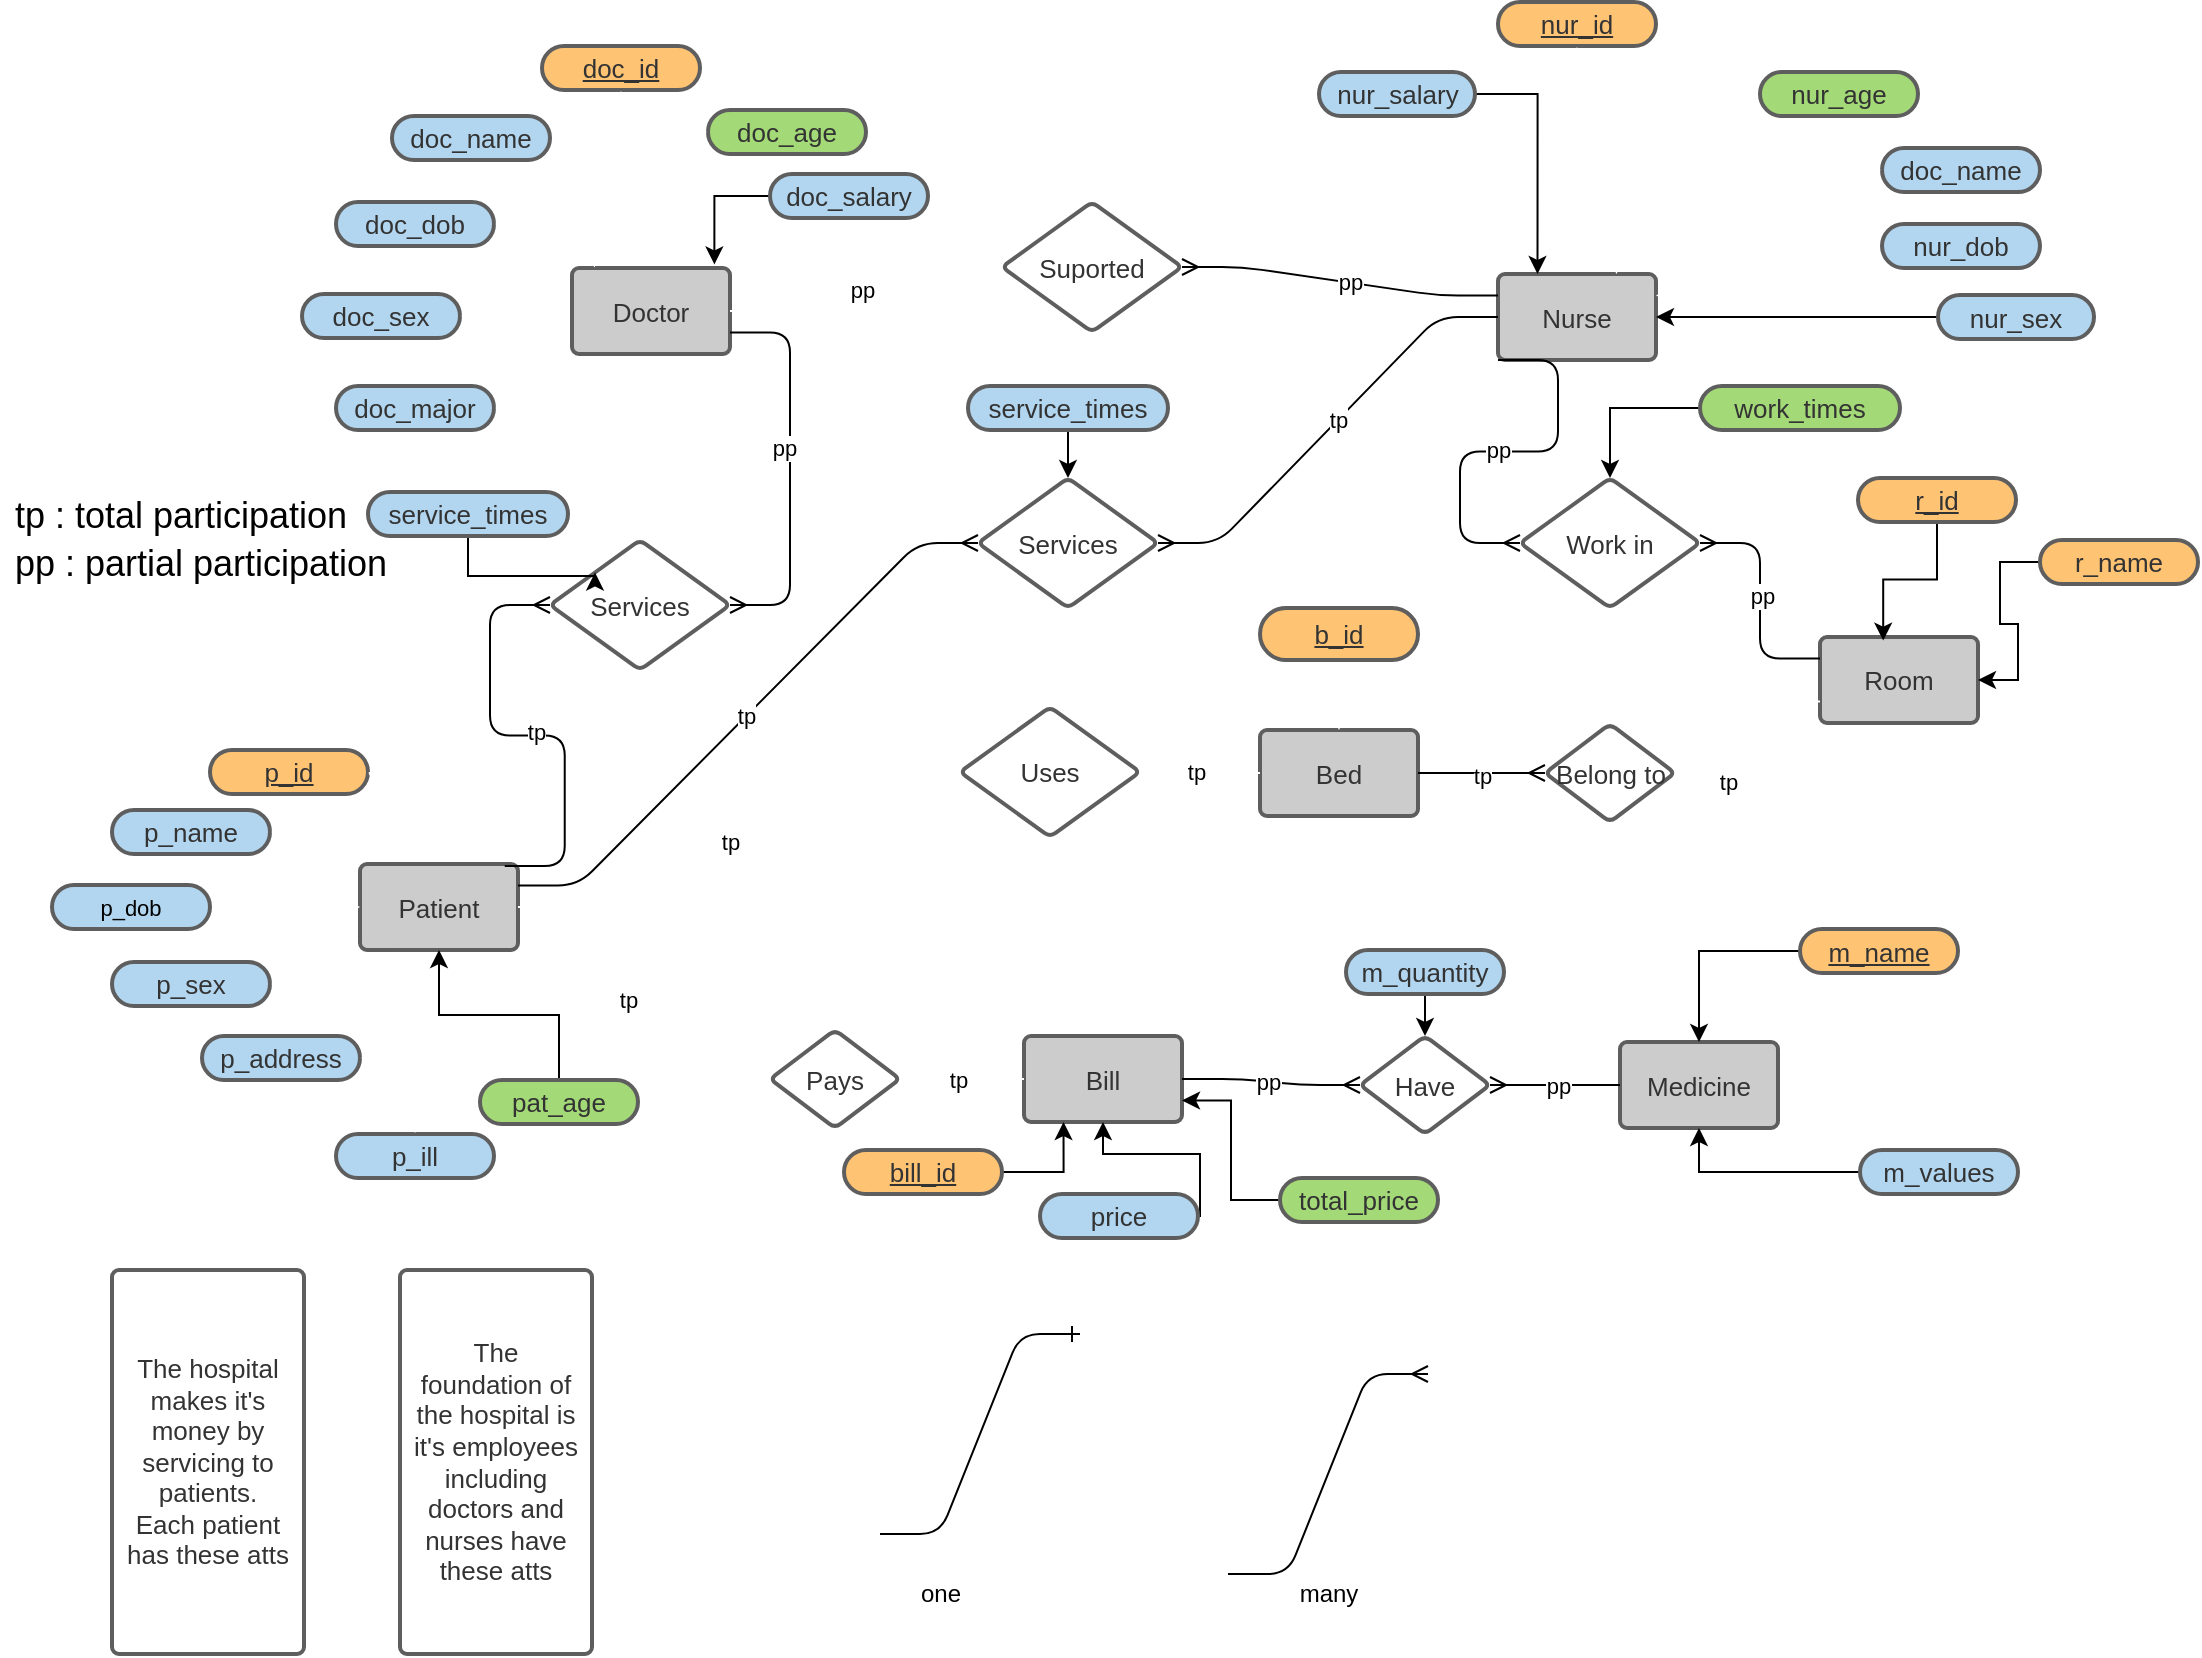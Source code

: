 <mxfile>
    <diagram id="J-_m5Dz8kAoytyPUdoGa" name="Page-1">
        <mxGraphModel dx="1230" dy="614" grid="1" gridSize="10" guides="1" tooltips="1" connect="1" arrows="1" fold="1" page="1" pageScale="1" pageWidth="850" pageHeight="1100" math="0" shadow="0">
            <root>
                <mxCell id="0"/>
                <mxCell id="1" parent="0"/>
                <UserObject label="The hospital makes it's money by servicing to patients. Each patient has these atts" lucidchartObjectId="cF-EM.KjoYx8" id="2">
                    <mxCell style="html=1;overflow=block;blockSpacing=1;whiteSpace=wrap;;whiteSpace=wrap;fontSize=13;fontColor=#333333;spacing=7;strokeColor=#5e5e5e;strokeOpacity=100;rounded=1;absoluteArcSize=1;arcSize=7;strokeWidth=2;fillColor=#FFFFFF;" parent="1" vertex="1">
                        <mxGeometry x="96" y="708" width="96" height="192" as="geometry"/>
                    </mxCell>
                </UserObject>
                <UserObject label="Patient" lucidchartObjectId="9G-EVLmSbwV7" id="3">
                    <mxCell style="html=1;overflow=block;blockSpacing=1;whiteSpace=wrap;;whiteSpace=wrap;fontSize=13;fontColor=#333333;spacing=7;strokeColor=#5e5e5e;strokeOpacity=100;fillOpacity=100;rounded=1;absoluteArcSize=1;arcSize=7;fillColor=#cccccc;strokeWidth=2;" parent="1" vertex="1">
                        <mxGeometry x="220" y="505" width="79" height="43" as="geometry"/>
                    </mxCell>
                </UserObject>
                <UserObject label="Nurse" lucidchartObjectId="mH-Euvo3D96O" id="4">
                    <mxCell style="html=1;overflow=block;blockSpacing=1;whiteSpace=wrap;;whiteSpace=wrap;fontSize=13;fontColor=#333333;spacing=7;strokeColor=#5e5e5e;strokeOpacity=100;fillOpacity=100;rounded=1;absoluteArcSize=1;arcSize=7;fillColor=#cccccc;strokeWidth=2;" parent="1" vertex="1">
                        <mxGeometry x="789" y="210" width="79" height="43" as="geometry"/>
                    </mxCell>
                </UserObject>
                <UserObject label="Doctor" lucidchartObjectId="nH-ERL_46Sf9" id="5">
                    <mxCell style="html=1;overflow=block;blockSpacing=1;whiteSpace=wrap;;whiteSpace=wrap;fontSize=13;fontColor=#333333;spacing=7;strokeColor=#5e5e5e;strokeOpacity=100;fillOpacity=100;rounded=1;absoluteArcSize=1;arcSize=7;fillColor=#cccccc;strokeWidth=2;" parent="1" vertex="1">
                        <mxGeometry x="326" y="207" width="79" height="43" as="geometry"/>
                    </mxCell>
                </UserObject>
                <UserObject label="p_name" lucidchartObjectId="AH-Ew~Vkp.jI" id="6">
                    <mxCell style="html=1;overflow=block;blockSpacing=1;whiteSpace=wrap;rounded=1;arcSize=50;whiteSpace=wrap;fontSize=13;fontColor=#333333;spacing=3;strokeColor=#5e5e5e;strokeOpacity=100;fillOpacity=100;fillColor=#b2d6ef;strokeWidth=2;" parent="1" vertex="1">
                        <mxGeometry x="96" y="478" width="79" height="22" as="geometry"/>
                    </mxCell>
                </UserObject>
                <UserObject label="p_id" lucidchartObjectId="XH-EF.4G-NDv" id="7">
                    <mxCell style="html=1;overflow=block;blockSpacing=1;whiteSpace=wrap;rounded=1;arcSize=50;whiteSpace=wrap;fontSize=13;fontColor=#333333;fontStyle=4;spacing=3;strokeColor=#5e5e5e;strokeOpacity=100;fillOpacity=100;fillColor=#ffc374;strokeWidth=2;" parent="1" vertex="1">
                        <mxGeometry x="145" y="448" width="79" height="22" as="geometry"/>
                    </mxCell>
                </UserObject>
                <mxCell id="74" style="edgeStyle=orthogonalEdgeStyle;rounded=0;orthogonalLoop=1;jettySize=auto;html=1;entryX=0;entryY=0.5;entryDx=0;entryDy=0;strokeColor=#FFFFFF;fillColor=#FFFFFF;" parent="1" source="8" target="3" edge="1">
                    <mxGeometry relative="1" as="geometry"/>
                </mxCell>
                <UserObject label="&lt;font color=&quot;#000000&quot;&gt;p_dob&lt;/font&gt;" lucidchartObjectId="YH-E5QpCx4~W" id="8">
                    <mxCell style="html=1;overflow=block;blockSpacing=1;whiteSpace=wrap;rounded=1;arcSize=50;whiteSpace=wrap;fontSize=11;spacing=3;strokeColor=#5e5e5e;strokeOpacity=100;fillOpacity=100;fillColor=#b2d6ef;strokeWidth=2;" parent="1" vertex="1">
                        <mxGeometry x="66" y="515.5" width="79" height="22" as="geometry"/>
                    </mxCell>
                </UserObject>
                <UserObject label="p_sex" lucidchartObjectId="YH-EcvkvTAb-" id="9">
                    <mxCell style="html=1;overflow=block;blockSpacing=1;whiteSpace=wrap;rounded=1;arcSize=50;whiteSpace=wrap;fontSize=13;fontColor=#333333;spacing=3;strokeColor=#5e5e5e;strokeOpacity=100;fillOpacity=100;fillColor=#b2d6ef;strokeWidth=2;" parent="1" vertex="1">
                        <mxGeometry x="96" y="554" width="79" height="22" as="geometry"/>
                    </mxCell>
                </UserObject>
                <UserObject label="p_ill" lucidchartObjectId="YH-E.tEkGaVD" id="10">
                    <mxCell style="html=1;overflow=block;blockSpacing=1;whiteSpace=wrap;rounded=1;arcSize=50;whiteSpace=wrap;fontSize=13;fontColor=#333333;spacing=3;strokeColor=#5e5e5e;strokeOpacity=100;fillOpacity=100;fillColor=#b2d6ef;strokeWidth=2;" parent="1" vertex="1">
                        <mxGeometry x="208" y="640" width="79" height="22" as="geometry"/>
                    </mxCell>
                </UserObject>
                <UserObject label="p_address" lucidchartObjectId="YH-Ec_2495Ja" id="11">
                    <mxCell style="html=1;overflow=block;blockSpacing=1;whiteSpace=wrap;rounded=1;arcSize=50;whiteSpace=wrap;fontSize=13;fontColor=#333333;spacing=3;strokeColor=#5e5e5e;strokeOpacity=100;fillOpacity=100;fillColor=#b2d6ef;strokeWidth=2;" parent="1" vertex="1">
                        <mxGeometry x="141" y="591" width="79" height="22" as="geometry"/>
                    </mxCell>
                </UserObject>
                <UserObject label="The foundation of the hospital is it's employees including doctors and nurses have these atts" lucidchartObjectId="xL-EhIH0hhWG" id="12">
                    <mxCell style="html=1;overflow=block;blockSpacing=1;whiteSpace=wrap;;whiteSpace=wrap;fontSize=13;fontColor=#333333;spacing=7;strokeColor=#5e5e5e;strokeOpacity=100;rounded=1;absoluteArcSize=1;arcSize=7;strokeWidth=2;fillColor=#FFFFFF;" parent="1" vertex="1">
                        <mxGeometry x="240" y="708" width="96" height="192" as="geometry"/>
                    </mxCell>
                </UserObject>
                <mxCell id="75" style="edgeStyle=orthogonalEdgeStyle;rounded=0;orthogonalLoop=1;jettySize=auto;html=1;exitX=1;exitY=0.5;exitDx=0;exitDy=0;entryX=0.142;entryY=-0.005;entryDx=0;entryDy=0;entryPerimeter=0;strokeColor=#FFFFFF;fillColor=#FFFFFF;" parent="1" source="13" target="5" edge="1">
                    <mxGeometry relative="1" as="geometry"/>
                </mxCell>
                <UserObject label="doc_name" lucidchartObjectId="eN-EjGiqYkRQ" id="13">
                    <mxCell style="html=1;overflow=block;blockSpacing=1;whiteSpace=wrap;rounded=1;arcSize=50;whiteSpace=wrap;fontSize=13;fontColor=#333333;spacing=3;strokeColor=#5e5e5e;strokeOpacity=100;fillOpacity=100;fillColor=#b2d6ef;strokeWidth=2;" parent="1" vertex="1">
                        <mxGeometry x="236" y="131" width="79" height="22" as="geometry"/>
                    </mxCell>
                </UserObject>
                <UserObject label="doc_age" lucidchartObjectId="hN-E4G3-MLpm" id="14">
                    <mxCell style="html=1;overflow=block;blockSpacing=1;whiteSpace=wrap;rounded=1;arcSize=50;whiteSpace=wrap;fontSize=13;fontColor=#333333;spacing=3;strokeColor=#5e5e5e;strokeOpacity=100;fillOpacity=100;fillColor=#a3d977;strokeWidth=2;" parent="1" vertex="1">
                        <mxGeometry x="394" y="128" width="79" height="22" as="geometry"/>
                    </mxCell>
                </UserObject>
                <UserObject label="doc_sex" lucidchartObjectId="jN-EXN_1yEE1" id="15">
                    <mxCell style="html=1;overflow=block;blockSpacing=1;whiteSpace=wrap;rounded=1;arcSize=50;whiteSpace=wrap;fontSize=13;fontColor=#333333;spacing=3;strokeColor=#5e5e5e;strokeOpacity=100;fillOpacity=100;fillColor=#b2d6ef;strokeWidth=2;" parent="1" vertex="1">
                        <mxGeometry x="191" y="220" width="79" height="22" as="geometry"/>
                    </mxCell>
                </UserObject>
                <UserObject label="doc_id" lucidchartObjectId="pN-EyqVWM8pQ" id="16">
                    <mxCell style="html=1;overflow=block;blockSpacing=1;whiteSpace=wrap;rounded=1;arcSize=50;whiteSpace=wrap;fontSize=13;fontColor=#333333;fontStyle=4;spacing=3;strokeColor=#5e5e5e;strokeOpacity=100;fillOpacity=100;fillColor=#ffc374;strokeWidth=2;" parent="1" vertex="1">
                        <mxGeometry x="311" y="96" width="79" height="22" as="geometry"/>
                    </mxCell>
                </UserObject>
                <UserObject label="doc_major" lucidchartObjectId="UN-EWSv6AT1v" id="17">
                    <mxCell style="html=1;overflow=block;blockSpacing=1;whiteSpace=wrap;rounded=1;arcSize=50;whiteSpace=wrap;fontSize=13;fontColor=#333333;spacing=3;strokeColor=#5e5e5e;strokeOpacity=100;fillOpacity=100;fillColor=#b2d6ef;strokeWidth=2;" parent="1" vertex="1">
                        <mxGeometry x="208" y="266" width="79" height="22" as="geometry"/>
                    </mxCell>
                </UserObject>
                <UserObject label="doc_dob" lucidchartObjectId="FO-EUZdBC24~" id="18">
                    <mxCell style="html=1;overflow=block;blockSpacing=1;whiteSpace=wrap;rounded=1;arcSize=50;whiteSpace=wrap;fontSize=13;fontColor=#333333;spacing=3;strokeColor=#5e5e5e;strokeOpacity=100;fillOpacity=100;fillColor=#b2d6ef;strokeWidth=2;" parent="1" vertex="1">
                        <mxGeometry x="208" y="174" width="79" height="22" as="geometry"/>
                    </mxCell>
                </UserObject>
                <UserObject label="nur_id" lucidchartObjectId="hm_EOuwM3QHX" id="19">
                    <mxCell style="html=1;overflow=block;blockSpacing=1;whiteSpace=wrap;rounded=1;arcSize=50;whiteSpace=wrap;fontSize=13;fontColor=#333333;fontStyle=4;spacing=3;strokeColor=#5e5e5e;strokeOpacity=100;fillOpacity=100;fillColor=#ffc374;strokeWidth=2;" parent="1" vertex="1">
                        <mxGeometry x="789" y="74" width="79" height="22" as="geometry"/>
                    </mxCell>
                </UserObject>
                <UserObject label="doc_name" lucidchartObjectId="qm_EHY~PuI0E" id="20">
                    <mxCell style="html=1;overflow=block;blockSpacing=1;whiteSpace=wrap;rounded=1;arcSize=50;whiteSpace=wrap;fontSize=13;fontColor=#333333;spacing=3;strokeColor=#5e5e5e;strokeOpacity=100;fillOpacity=100;fillColor=#b2d6ef;strokeWidth=2;" parent="1" vertex="1">
                        <mxGeometry x="981" y="147" width="79" height="22" as="geometry"/>
                    </mxCell>
                </UserObject>
                <mxCell id="102" style="edgeStyle=orthogonalEdgeStyle;rounded=0;orthogonalLoop=1;jettySize=auto;html=1;" parent="1" source="21" target="3" edge="1">
                    <mxGeometry relative="1" as="geometry">
                        <mxPoint x="260" y="550" as="targetPoint"/>
                    </mxGeometry>
                </mxCell>
                <UserObject label="pat_age" lucidchartObjectId="Jm_Emg_fmuuJ" id="21">
                    <mxCell style="html=1;overflow=block;blockSpacing=1;whiteSpace=wrap;rounded=1;arcSize=50;whiteSpace=wrap;fontSize=13;fontColor=#333333;spacing=3;strokeColor=#5e5e5e;strokeOpacity=100;fillOpacity=100;fillColor=#a3d977;strokeWidth=2;" parent="1" vertex="1">
                        <mxGeometry x="280" y="613" width="79" height="22" as="geometry"/>
                    </mxCell>
                </UserObject>
                <mxCell id="86" style="edgeStyle=orthogonalEdgeStyle;rounded=0;orthogonalLoop=1;jettySize=auto;html=1;entryX=1;entryY=0.25;entryDx=0;entryDy=0;strokeColor=#FFFFFF;fillColor=#FFFFFF;" parent="1" source="22" target="4" edge="1">
                    <mxGeometry relative="1" as="geometry">
                        <Array as="points">
                            <mxPoint x="900" y="196"/>
                            <mxPoint x="900" y="221"/>
                        </Array>
                    </mxGeometry>
                </mxCell>
                <UserObject label="nur_dob" lucidchartObjectId="rn_EwQ2x1xgz" id="22">
                    <mxCell style="html=1;overflow=block;blockSpacing=1;whiteSpace=wrap;rounded=1;arcSize=50;whiteSpace=wrap;fontSize=13;fontColor=#333333;spacing=3;strokeColor=#5e5e5e;strokeOpacity=100;fillOpacity=100;fillColor=#b2d6ef;strokeWidth=2;" parent="1" vertex="1">
                        <mxGeometry x="981" y="185" width="79" height="22" as="geometry"/>
                    </mxCell>
                </UserObject>
                <mxCell id="137" style="edgeStyle=orthogonalEdgeStyle;rounded=0;orthogonalLoop=1;jettySize=auto;html=1;entryX=1;entryY=0.5;entryDx=0;entryDy=0;" parent="1" source="23" target="4" edge="1">
                    <mxGeometry relative="1" as="geometry"/>
                </mxCell>
                <UserObject label="nur_sex" lucidchartObjectId="Gn_EeRe1m0DJ" id="23">
                    <mxCell style="html=1;overflow=block;blockSpacing=1;whiteSpace=wrap;rounded=1;arcSize=50;whiteSpace=wrap;fontSize=13;fontColor=#333333;spacing=3;strokeColor=#5e5e5e;strokeOpacity=100;fillOpacity=100;fillColor=#b2d6ef;strokeWidth=2;" parent="1" vertex="1">
                        <mxGeometry x="1009" y="220.5" width="78" height="22" as="geometry"/>
                    </mxCell>
                </UserObject>
                <UserObject label="" lucidchartObjectId="Yn_ElNHWjXYY" id="24">
                    <mxCell style="html=1;jettySize=18;whiteSpace=wrap;fontSize=11;strokeColor=#FFFFFF;rounded=1;arcSize=12;edgeStyle=orthogonalEdgeStyle;startArrow=none;;endArrow=block;endFill=1;;exitX=0.5;exitY=1.042;exitPerimeter=0;entryX=0.312;entryY=-0.021;entryPerimeter=0;" parent="1" source="16" target="5" edge="1">
                        <mxGeometry width="100" height="100" relative="1" as="geometry">
                            <Array as="points"/>
                        </mxGeometry>
                    </mxCell>
                </UserObject>
                <UserObject label="" lucidchartObjectId="8n_E6q6M8WWj" id="26">
                    <mxCell style="html=1;jettySize=18;whiteSpace=wrap;fontSize=11;strokeColor=#FFFFFF;rounded=1;arcSize=12;edgeStyle=orthogonalEdgeStyle;startArrow=none;;endArrow=block;endFill=1;;exitX=1.011;exitY=0.5;exitPerimeter=0;entryX=-0.011;entryY=0.5;entryPerimeter=0;" parent="1" source="18" target="5" edge="1">
                        <mxGeometry width="100" height="100" relative="1" as="geometry">
                            <Array as="points"/>
                        </mxGeometry>
                    </mxCell>
                </UserObject>
                <UserObject label="" lucidchartObjectId=".n_E3..jnu0-" id="27">
                    <mxCell style="html=1;jettySize=18;whiteSpace=wrap;fontSize=11;strokeColor=#FFFFFF;rounded=1;arcSize=12;edgeStyle=orthogonalEdgeStyle;startArrow=none;;endArrow=block;endFill=1;;exitX=1.011;exitY=0.5;exitPerimeter=0;entryX=0.078;entryY=1.021;entryPerimeter=0;fillColor=#FFFFFF;" parent="1" source="17" target="5" edge="1">
                        <mxGeometry width="100" height="100" relative="1" as="geometry">
                            <Array as="points">
                                <mxPoint x="332" y="277"/>
                            </Array>
                        </mxGeometry>
                    </mxCell>
                </UserObject>
                <UserObject label="" lucidchartObjectId="eo_EkfTMMWcJ" id="28">
                    <mxCell style="html=1;jettySize=18;whiteSpace=wrap;fontSize=11;strokeColor=#FFFFFF;rounded=1;arcSize=12;edgeStyle=orthogonalEdgeStyle;startArrow=none;;endArrow=block;endFill=1;;exitX=0.5;exitY=1.042;exitPerimeter=0;" parent="1" source="19" edge="1">
                        <mxGeometry width="100" height="100" relative="1" as="geometry">
                            <Array as="points"/>
                            <mxPoint x="829" y="209" as="targetPoint"/>
                        </mxGeometry>
                    </mxCell>
                </UserObject>
                <UserObject label="" lucidchartObjectId="go_ErhfskepN" id="29">
                    <mxCell style="html=1;jettySize=18;whiteSpace=wrap;fontSize=11;strokeColor=#FFFFFF;rounded=1;arcSize=12;edgeStyle=orthogonalEdgeStyle;startArrow=none;;endArrow=block;endFill=1;;exitX=-0.011;exitY=0.5;exitPerimeter=0;entryX=0.995;entryY=0.015;entryPerimeter=0;" parent="1" source="20" target="4" edge="1">
                        <mxGeometry width="100" height="100" relative="1" as="geometry">
                            <Array as="points"/>
                        </mxGeometry>
                    </mxCell>
                </UserObject>
                <UserObject label="Bed" lucidchartObjectId="oo_Eic0omiU4" id="32">
                    <mxCell style="html=1;overflow=block;blockSpacing=1;whiteSpace=wrap;;whiteSpace=wrap;fontSize=13;fontColor=#333333;spacing=7;strokeColor=#5e5e5e;strokeOpacity=100;fillOpacity=100;rounded=1;absoluteArcSize=1;arcSize=7;fillColor=#cccccc;strokeWidth=2;" parent="1" vertex="1">
                        <mxGeometry x="670" y="438" width="79" height="43" as="geometry"/>
                    </mxCell>
                </UserObject>
                <UserObject label="Room" lucidchartObjectId="po_EuN1aKs1K" id="33">
                    <mxCell style="html=1;overflow=block;blockSpacing=1;whiteSpace=wrap;;whiteSpace=wrap;fontSize=13;fontColor=#333333;spacing=7;strokeColor=#5e5e5e;strokeOpacity=100;fillOpacity=100;rounded=1;absoluteArcSize=1;arcSize=7;fillColor=#cccccc;strokeWidth=2;" parent="1" vertex="1">
                        <mxGeometry x="950" y="391.5" width="79" height="43" as="geometry"/>
                    </mxCell>
                </UserObject>
                <UserObject label="" lucidchartObjectId="Sq_E_RvQFYMp" id="34">
                    <mxCell style="html=1;jettySize=18;whiteSpace=wrap;fontSize=11;strokeColor=#FFFFFF;rounded=1;arcSize=12;edgeStyle=orthogonalEdgeStyle;startArrow=none;;endArrow=block;endFill=1;;exitX=1.011;exitY=0.5;exitPerimeter=0;entryX=0.241;entryY=-0.021;entryPerimeter=0;fillColor=#FFFFFF;" parent="1" source="7" target="3" edge="1">
                        <mxGeometry width="100" height="100" relative="1" as="geometry">
                            <Array as="points">
                                <mxPoint x="239" y="461"/>
                            </Array>
                        </mxGeometry>
                    </mxCell>
                </UserObject>
                <UserObject label="" lucidchartObjectId="Vq_EptQBkHMO" id="35">
                    <mxCell style="html=1;jettySize=18;whiteSpace=wrap;fontSize=11;strokeColor=#FFFFFF;rounded=1;arcSize=12;edgeStyle=orthogonalEdgeStyle;startArrow=none;;endArrow=block;endFill=1;;exitX=1.011;exitY=0.5;exitPerimeter=0;entryX=-0.011;entryY=0.114;entryPerimeter=0;fillColor=#FFFFFF;" parent="1" source="6" target="3" edge="1">
                        <mxGeometry width="100" height="100" relative="1" as="geometry">
                            <Array as="points"/>
                        </mxGeometry>
                    </mxCell>
                </UserObject>
                <UserObject label="" lucidchartObjectId="Xq_EKUTK~KGQ" id="37">
                    <mxCell style="html=1;jettySize=18;whiteSpace=wrap;fontSize=11;strokeColor=#FFFFFF;rounded=1;arcSize=12;edgeStyle=orthogonalEdgeStyle;startArrow=none;;endArrow=block;endFill=1;;exitX=1.011;exitY=0.5;exitPerimeter=0;entryX=-0.011;entryY=0.882;entryPerimeter=0;" parent="1" source="9" target="3" edge="1">
                        <mxGeometry width="100" height="100" relative="1" as="geometry">
                            <Array as="points"/>
                        </mxGeometry>
                    </mxCell>
                </UserObject>
                <UserObject label="" lucidchartObjectId="Yq_E1ME2jWta" id="38">
                    <mxCell style="html=1;jettySize=18;whiteSpace=wrap;fontSize=11;strokeColor=#FFFFFF;rounded=1;arcSize=12;edgeStyle=orthogonalEdgeStyle;startArrow=none;;endArrow=block;endFill=1;;exitX=1.011;exitY=0.5;exitPerimeter=0;entryX=0.203;entryY=1.021;entryPerimeter=0;" parent="1" source="11" target="3" edge="1">
                        <mxGeometry width="100" height="100" relative="1" as="geometry">
                            <Array as="points">
                                <mxPoint x="236" y="602"/>
                            </Array>
                        </mxGeometry>
                    </mxCell>
                </UserObject>
                <UserObject label="" lucidchartObjectId="1q_ETUQSSDKe" id="39">
                    <mxCell style="html=1;jettySize=18;whiteSpace=wrap;fontSize=11;strokeColor=#FFFFFF;rounded=1;arcSize=12;edgeStyle=orthogonalEdgeStyle;startArrow=none;;endArrow=block;endFill=1;;exitX=0.5;exitY=-0.042;exitPerimeter=0;" parent="1" source="10" edge="1">
                        <mxGeometry width="100" height="100" relative="1" as="geometry">
                            <Array as="points">
                                <mxPoint x="248" y="549"/>
                            </Array>
                            <mxPoint x="248" y="549" as="targetPoint"/>
                        </mxGeometry>
                    </mxCell>
                </UserObject>
                <UserObject label="" lucidchartObjectId="kr_ElnlELBot" id="41">
                    <mxCell style="html=1;jettySize=18;whiteSpace=wrap;fontSize=11;strokeColor=#FFFFFF;rounded=1;arcSize=12;edgeStyle=orthogonalEdgeStyle;startArrow=none;;endArrow=block;endFill=1;;exitX=1.011;exitY=0.5;exitPerimeter=0;entryX=-0.011;entryY=0.837;entryPerimeter=0;" parent="1" source="15" target="5" edge="1">
                        <mxGeometry width="100" height="100" relative="1" as="geometry">
                            <Array as="points"/>
                        </mxGeometry>
                    </mxCell>
                </UserObject>
                <UserObject label="Services" lucidchartObjectId="Fr_EEblqOVs3" id="43">
                    <mxCell style="html=1;overflow=block;blockSpacing=1;whiteSpace=wrap;rhombus;whiteSpace=wrap;fontSize=13;fontColor=#333333;spacing=3;strokeColor=#5e5e5e;strokeOpacity=100;rounded=1;absoluteArcSize=1;arcSize=7;strokeWidth=2;fillColor=#FFFFFF;" parent="1" vertex="1">
                        <mxGeometry x="315" y="343" width="90" height="65" as="geometry"/>
                    </mxCell>
                </UserObject>
                <UserObject label="Uses" lucidchartObjectId="zs_EMsfJdpE6" id="45">
                    <mxCell style="html=1;overflow=block;blockSpacing=1;whiteSpace=wrap;rhombus;whiteSpace=wrap;fontSize=13;fontColor=#333333;spacing=3;strokeColor=#5e5e5e;strokeOpacity=100;rounded=1;absoluteArcSize=1;arcSize=7;strokeWidth=2;fillColor=#FFFFFF;" parent="1" vertex="1">
                        <mxGeometry x="520" y="426.5" width="90" height="65" as="geometry"/>
                    </mxCell>
                </UserObject>
                <UserObject label="" lucidchartObjectId="rt_EFf.KEjvL" id="47">
                    <mxCell style="html=1;jettySize=18;whiteSpace=wrap;fontSize=11;strokeColor=#FFFFFF;rounded=1;arcSize=12;edgeStyle=orthogonalEdgeStyle;startArrow=none;;endArrow=block;endFill=1;;exitX=-0.011;exitY=0.5;exitPerimeter=0;entryX=0.662;entryY=-0.021;entryPerimeter=0;" parent="1" source="14" target="5" edge="1">
                        <mxGeometry width="100" height="100" relative="1" as="geometry">
                            <Array as="points">
                                <mxPoint x="378" y="139"/>
                            </Array>
                        </mxGeometry>
                    </mxCell>
                </UserObject>
                <UserObject label="Suported" lucidchartObjectId="6u_ERfxNe~Ca" id="48">
                    <mxCell style="html=1;overflow=block;blockSpacing=1;whiteSpace=wrap;rhombus;whiteSpace=wrap;fontSize=13;fontColor=#333333;spacing=3;strokeColor=#5e5e5e;strokeOpacity=100;rounded=1;absoluteArcSize=1;arcSize=7;strokeWidth=2;fillColor=#FFFFFF;" parent="1" vertex="1">
                        <mxGeometry x="541" y="174" width="90" height="65" as="geometry"/>
                    </mxCell>
                </UserObject>
                <UserObject label="Services" lucidchartObjectId="xv_Et67sgabx" id="51">
                    <mxCell style="html=1;overflow=block;blockSpacing=1;whiteSpace=wrap;rhombus;whiteSpace=wrap;fontSize=13;fontColor=#333333;spacing=3;strokeColor=#5e5e5e;strokeOpacity=100;rounded=1;absoluteArcSize=1;arcSize=7;strokeWidth=2;fillColor=#FFFFFF;" parent="1" vertex="1">
                        <mxGeometry x="529" y="312" width="90" height="65" as="geometry"/>
                    </mxCell>
                </UserObject>
                <UserObject label="Belong to" lucidchartObjectId="nx_E4IZDeeCt" id="55">
                    <mxCell style="html=1;overflow=block;blockSpacing=1;whiteSpace=wrap;rhombus;whiteSpace=wrap;fontSize=13;fontColor=#333333;spacing=3;strokeColor=#5e5e5e;strokeOpacity=100;rounded=1;absoluteArcSize=1;arcSize=7;strokeWidth=2;fillColor=#FFFFFF;" parent="1" vertex="1">
                        <mxGeometry x="812.5" y="435" width="65" height="49" as="geometry"/>
                    </mxCell>
                </UserObject>
                <UserObject label="Work in" lucidchartObjectId="iy_E0iWSPG02" id="59">
                    <mxCell style="html=1;overflow=block;blockSpacing=1;whiteSpace=wrap;rhombus;whiteSpace=wrap;fontSize=13;fontColor=#333333;spacing=3;strokeColor=#5E5E5E;rounded=1;absoluteArcSize=1;arcSize=7;strokeWidth=2;fillColor=#FFFFFF;" parent="1" vertex="1">
                        <mxGeometry x="800" y="312" width="90" height="65" as="geometry"/>
                    </mxCell>
                </UserObject>
                <mxCell id="67" style="edgeStyle=orthogonalEdgeStyle;rounded=0;orthogonalLoop=1;jettySize=auto;html=1;strokeColor=#FFFFFF;fillColor=#FFFFFF;" parent="1" source="61" target="32" edge="1">
                    <mxGeometry relative="1" as="geometry"/>
                </mxCell>
                <UserObject label="b_id" lucidchartObjectId="Qz_EE7G.KiWP" id="61">
                    <mxCell style="html=1;overflow=block;blockSpacing=1;whiteSpace=wrap;rounded=1;arcSize=50;whiteSpace=wrap;fontSize=13;fontColor=#333333;fontStyle=4;spacing=3;strokeColor=#5e5e5e;strokeOpacity=100;fillOpacity=100;fillColor=#ffc374;strokeWidth=2;" parent="1" vertex="1">
                        <mxGeometry x="670" y="377" width="79" height="26" as="geometry"/>
                    </mxCell>
                </UserObject>
                <mxCell id="121" style="edgeStyle=orthogonalEdgeStyle;rounded=0;orthogonalLoop=1;jettySize=auto;html=1;entryX=0.4;entryY=0.042;entryDx=0;entryDy=0;entryPerimeter=0;" parent="1" source="63" target="33" edge="1">
                    <mxGeometry relative="1" as="geometry"/>
                </mxCell>
                <UserObject label="r_id" lucidchartObjectId="Qz_EE7G.KiWP" id="63">
                    <mxCell style="html=1;overflow=block;blockSpacing=1;whiteSpace=wrap;rounded=1;arcSize=50;whiteSpace=wrap;fontSize=13;fontColor=#333333;fontStyle=4;spacing=3;strokeColor=#5e5e5e;strokeOpacity=100;fillOpacity=100;fillColor=#ffc374;strokeWidth=2;" parent="1" vertex="1">
                        <mxGeometry x="969" y="312" width="79" height="22" as="geometry"/>
                    </mxCell>
                </UserObject>
                <mxCell id="122" style="edgeStyle=orthogonalEdgeStyle;rounded=0;orthogonalLoop=1;jettySize=auto;html=1;entryX=1;entryY=0.5;entryDx=0;entryDy=0;" parent="1" source="65" target="33" edge="1">
                    <mxGeometry relative="1" as="geometry"/>
                </mxCell>
                <UserObject label="r_name" lucidchartObjectId="Gn_EeRe1m0DJ" id="65">
                    <mxCell style="html=1;overflow=block;blockSpacing=1;whiteSpace=wrap;rounded=1;arcSize=50;whiteSpace=wrap;fontSize=13;fontColor=#333333;spacing=3;strokeColor=#5e5e5e;strokeOpacity=100;fillOpacity=100;fillColor=#FFC374;strokeWidth=2;" parent="1" vertex="1">
                        <mxGeometry x="1060" y="343" width="79" height="22" as="geometry"/>
                    </mxCell>
                </UserObject>
                <mxCell id="76" value="" style="edgeStyle=entityRelationEdgeStyle;fontSize=12;html=1;endArrow=ERone;endFill=1;strokeColor=#FFFFFF;fillColor=#FFFFFF;exitX=1;exitY=0.5;exitDx=0;exitDy=0;entryX=0;entryY=0.5;entryDx=0;entryDy=0;" parent="1" source="3" target="45" edge="1">
                    <mxGeometry width="100" height="100" relative="1" as="geometry">
                        <mxPoint x="336" y="554" as="sourcePoint"/>
                        <mxPoint x="436" y="454" as="targetPoint"/>
                    </mxGeometry>
                </mxCell>
                <mxCell id="152" value="tp" style="edgeLabel;html=1;align=center;verticalAlign=middle;resizable=0;points=[];" parent="76" vertex="1" connectable="0">
                    <mxGeometry x="-0.039" y="1" relative="1" as="geometry">
                        <mxPoint as="offset"/>
                    </mxGeometry>
                </mxCell>
                <mxCell id="77" value="" style="edgeStyle=entityRelationEdgeStyle;fontSize=12;html=1;endArrow=ERone;endFill=1;strokeColor=#FFFFFF;fillColor=#FFFFFF;exitX=0;exitY=0.5;exitDx=0;exitDy=0;entryX=1;entryY=0.5;entryDx=0;entryDy=0;" parent="1" source="32" target="45" edge="1">
                    <mxGeometry width="100" height="100" relative="1" as="geometry">
                        <mxPoint x="450" y="591" as="sourcePoint"/>
                        <mxPoint x="680" y="591" as="targetPoint"/>
                    </mxGeometry>
                </mxCell>
                <mxCell id="153" value="tp" style="edgeLabel;html=1;align=center;verticalAlign=middle;resizable=0;points=[];" parent="77" vertex="1" connectable="0">
                    <mxGeometry x="0.081" relative="1" as="geometry">
                        <mxPoint as="offset"/>
                    </mxGeometry>
                </mxCell>
                <mxCell id="82" style="edgeStyle=orthogonalEdgeStyle;rounded=0;orthogonalLoop=1;jettySize=auto;html=1;entryX=0.75;entryY=0;entryDx=0;entryDy=0;strokeColor=#FFFFFF;fillColor=#FFFFFF;" parent="1" source="81" target="4" edge="1">
                    <mxGeometry relative="1" as="geometry"/>
                </mxCell>
                <UserObject label="nur_age" lucidchartObjectId="hN-E4G3-MLpm" id="81">
                    <mxCell style="html=1;overflow=block;blockSpacing=1;whiteSpace=wrap;rounded=1;arcSize=50;whiteSpace=wrap;fontSize=13;fontColor=#333333;spacing=3;strokeColor=#5e5e5e;strokeOpacity=100;fillOpacity=100;fillColor=#a3d977;strokeWidth=2;" parent="1" vertex="1">
                        <mxGeometry x="920" y="109" width="79" height="22" as="geometry"/>
                    </mxCell>
                </UserObject>
                <mxCell id="99" style="edgeStyle=orthogonalEdgeStyle;rounded=0;orthogonalLoop=1;jettySize=auto;html=1;entryX=0.25;entryY=0;entryDx=0;entryDy=0;" parent="1" source="98" target="4" edge="1">
                    <mxGeometry relative="1" as="geometry"/>
                </mxCell>
                <UserObject label="nur_salary" lucidchartObjectId="Gn_EeRe1m0DJ" id="98">
                    <mxCell style="html=1;overflow=block;blockSpacing=1;whiteSpace=wrap;rounded=1;arcSize=50;whiteSpace=wrap;fontSize=13;fontColor=#333333;spacing=3;strokeColor=#5e5e5e;strokeOpacity=100;fillOpacity=100;fillColor=#b2d6ef;strokeWidth=2;" parent="1" vertex="1">
                        <mxGeometry x="699.5" y="109" width="78" height="22" as="geometry"/>
                    </mxCell>
                </UserObject>
                <mxCell id="101" style="edgeStyle=orthogonalEdgeStyle;rounded=0;orthogonalLoop=1;jettySize=auto;html=1;entryX=0.901;entryY=-0.042;entryDx=0;entryDy=0;entryPerimeter=0;" parent="1" source="100" target="5" edge="1">
                    <mxGeometry relative="1" as="geometry"/>
                </mxCell>
                <UserObject label="doc_salary" lucidchartObjectId="eN-EjGiqYkRQ" id="100">
                    <mxCell style="html=1;overflow=block;blockSpacing=1;whiteSpace=wrap;rounded=1;arcSize=50;whiteSpace=wrap;fontSize=13;fontColor=#333333;spacing=3;strokeColor=#5e5e5e;strokeOpacity=100;fillOpacity=100;fillColor=#b2d6ef;strokeWidth=2;" parent="1" vertex="1">
                        <mxGeometry x="425" y="160" width="79" height="22" as="geometry"/>
                    </mxCell>
                </UserObject>
                <UserObject label="Bill" lucidchartObjectId="oo_Eic0omiU4" id="103">
                    <mxCell style="html=1;overflow=block;blockSpacing=1;whiteSpace=wrap;;whiteSpace=wrap;fontSize=13;fontColor=#333333;spacing=7;strokeColor=#5e5e5e;strokeOpacity=100;fillOpacity=100;rounded=1;absoluteArcSize=1;arcSize=7;fillColor=#cccccc;strokeWidth=2;" parent="1" vertex="1">
                        <mxGeometry x="552" y="591" width="79" height="43" as="geometry"/>
                    </mxCell>
                </UserObject>
                <UserObject label="Pays" lucidchartObjectId="nx_E4IZDeeCt" id="104">
                    <mxCell style="html=1;overflow=block;blockSpacing=1;whiteSpace=wrap;rhombus;whiteSpace=wrap;fontSize=13;fontColor=#333333;spacing=3;strokeColor=#5e5e5e;strokeOpacity=100;rounded=1;absoluteArcSize=1;arcSize=7;strokeWidth=2;fillColor=#FFFFFF;" parent="1" vertex="1">
                        <mxGeometry x="425" y="588" width="65" height="49" as="geometry"/>
                    </mxCell>
                </UserObject>
                <mxCell id="106" value="" style="edgeStyle=entityRelationEdgeStyle;fontSize=12;html=1;endArrow=ERone;endFill=1;strokeColor=#FFFFFF;fillColor=#FFFFFF;entryX=0;entryY=0.5;entryDx=0;entryDy=0;exitX=1;exitY=1;exitDx=0;exitDy=0;" parent="1" source="3" target="104" edge="1">
                    <mxGeometry width="100" height="100" relative="1" as="geometry">
                        <mxPoint x="370" y="543" as="sourcePoint"/>
                        <mxPoint x="444" y="689.5" as="targetPoint"/>
                    </mxGeometry>
                </mxCell>
                <mxCell id="154" value="tp" style="edgeLabel;html=1;align=center;verticalAlign=middle;resizable=0;points=[];" parent="106" vertex="1" connectable="0">
                    <mxGeometry x="-0.149" relative="1" as="geometry">
                        <mxPoint as="offset"/>
                    </mxGeometry>
                </mxCell>
                <mxCell id="107" value="" style="edgeStyle=entityRelationEdgeStyle;fontSize=12;html=1;endArrow=ERone;endFill=1;strokeColor=#FFFFFF;fillColor=#FFFFFF;entryX=1;entryY=0.5;entryDx=0;entryDy=0;exitX=0;exitY=0.5;exitDx=0;exitDy=0;" parent="1" source="103" target="104" edge="1">
                    <mxGeometry width="100" height="100" relative="1" as="geometry">
                        <mxPoint x="640" y="620" as="sourcePoint"/>
                        <mxPoint x="664" y="748.5" as="targetPoint"/>
                    </mxGeometry>
                </mxCell>
                <mxCell id="155" value="tp" style="edgeLabel;html=1;align=center;verticalAlign=middle;resizable=0;points=[];" parent="107" vertex="1" connectable="0">
                    <mxGeometry x="0.071" relative="1" as="geometry">
                        <mxPoint as="offset"/>
                    </mxGeometry>
                </mxCell>
                <mxCell id="117" style="edgeStyle=orthogonalEdgeStyle;rounded=0;orthogonalLoop=1;jettySize=auto;html=1;entryX=0.25;entryY=1;entryDx=0;entryDy=0;" parent="1" source="110" target="103" edge="1">
                    <mxGeometry relative="1" as="geometry"/>
                </mxCell>
                <UserObject label="bill_id" lucidchartObjectId="Qz_EE7G.KiWP" id="110">
                    <mxCell style="html=1;overflow=block;blockSpacing=1;whiteSpace=wrap;rounded=1;arcSize=50;whiteSpace=wrap;fontSize=13;fontColor=#333333;fontStyle=4;spacing=3;strokeColor=#5e5e5e;strokeOpacity=100;fillOpacity=100;fillColor=#ffc374;strokeWidth=2;" parent="1" vertex="1">
                        <mxGeometry x="462" y="648" width="79" height="22" as="geometry"/>
                    </mxCell>
                </UserObject>
                <mxCell id="120" style="edgeStyle=orthogonalEdgeStyle;rounded=0;orthogonalLoop=1;jettySize=auto;html=1;entryX=0.5;entryY=1;entryDx=0;entryDy=0;" parent="1" source="114" target="103" edge="1">
                    <mxGeometry relative="1" as="geometry">
                        <Array as="points">
                            <mxPoint x="640" y="650"/>
                            <mxPoint x="592" y="650"/>
                        </Array>
                    </mxGeometry>
                </mxCell>
                <UserObject label="price" lucidchartObjectId="Gn_EeRe1m0DJ" id="114">
                    <mxCell style="html=1;overflow=block;blockSpacing=1;whiteSpace=wrap;rounded=1;arcSize=50;whiteSpace=wrap;fontSize=13;fontColor=#333333;spacing=3;strokeColor=#5e5e5e;strokeOpacity=100;fillOpacity=100;fillColor=#b2d6ef;strokeWidth=2;" parent="1" vertex="1">
                        <mxGeometry x="560" y="670" width="79" height="22" as="geometry"/>
                    </mxCell>
                </UserObject>
                <UserObject label="Medicine" lucidchartObjectId="oo_Eic0omiU4" id="123">
                    <mxCell style="html=1;overflow=block;blockSpacing=1;whiteSpace=wrap;;whiteSpace=wrap;fontSize=13;fontColor=#333333;spacing=7;strokeColor=#5e5e5e;strokeOpacity=100;fillOpacity=100;rounded=1;absoluteArcSize=1;arcSize=7;fillColor=#cccccc;strokeWidth=2;" parent="1" vertex="1">
                        <mxGeometry x="850" y="594" width="79" height="43" as="geometry"/>
                    </mxCell>
                </UserObject>
                <UserObject label="Have" lucidchartObjectId="nx_E4IZDeeCt" id="124">
                    <mxCell style="html=1;overflow=block;blockSpacing=1;whiteSpace=wrap;rhombus;whiteSpace=wrap;fontSize=13;fontColor=#333333;spacing=3;strokeColor=#5e5e5e;strokeOpacity=100;rounded=1;absoluteArcSize=1;arcSize=7;strokeWidth=2;fillColor=#FFFFFF;" parent="1" vertex="1">
                        <mxGeometry x="720" y="591" width="65" height="49" as="geometry"/>
                    </mxCell>
                </UserObject>
                <mxCell id="215" style="edgeStyle=orthogonalEdgeStyle;rounded=0;orthogonalLoop=1;jettySize=auto;html=1;entryX=0.5;entryY=0;entryDx=0;entryDy=0;" parent="1" source="131" target="124" edge="1">
                    <mxGeometry relative="1" as="geometry"/>
                </mxCell>
                <UserObject label="m_quantity" lucidchartObjectId="Gn_EeRe1m0DJ" id="131">
                    <mxCell style="html=1;overflow=block;blockSpacing=1;whiteSpace=wrap;rounded=1;arcSize=50;whiteSpace=wrap;fontSize=13;fontColor=#333333;spacing=3;strokeColor=#5e5e5e;strokeOpacity=100;fillOpacity=100;fillColor=#b2d6ef;strokeWidth=2;" parent="1" vertex="1">
                        <mxGeometry x="713" y="548" width="79" height="22" as="geometry"/>
                    </mxCell>
                </UserObject>
                <mxCell id="133" style="edgeStyle=orthogonalEdgeStyle;rounded=0;orthogonalLoop=1;jettySize=auto;html=1;" parent="1" source="132" target="123" edge="1">
                    <mxGeometry relative="1" as="geometry"/>
                </mxCell>
                <UserObject label="m_name" lucidchartObjectId="Qz_EE7G.KiWP" id="132">
                    <mxCell style="html=1;overflow=block;blockSpacing=1;whiteSpace=wrap;rounded=1;arcSize=50;whiteSpace=wrap;fontSize=13;fontColor=#333333;fontStyle=4;spacing=3;strokeColor=#5e5e5e;strokeOpacity=100;fillOpacity=100;fillColor=#ffc374;strokeWidth=2;" parent="1" vertex="1">
                        <mxGeometry x="940" y="537.5" width="79" height="22" as="geometry"/>
                    </mxCell>
                </UserObject>
                <mxCell id="136" style="edgeStyle=orthogonalEdgeStyle;rounded=0;orthogonalLoop=1;jettySize=auto;html=1;entryX=0.5;entryY=1;entryDx=0;entryDy=0;" parent="1" source="135" target="123" edge="1">
                    <mxGeometry relative="1" as="geometry"/>
                </mxCell>
                <UserObject label="m_values" lucidchartObjectId="Gn_EeRe1m0DJ" id="135">
                    <mxCell style="html=1;overflow=block;blockSpacing=1;whiteSpace=wrap;rounded=1;arcSize=50;whiteSpace=wrap;fontSize=13;fontColor=#333333;spacing=3;strokeColor=#5e5e5e;strokeOpacity=100;fillOpacity=100;fillColor=#b2d6ef;strokeWidth=2;" parent="1" vertex="1">
                        <mxGeometry x="970" y="648" width="79" height="22" as="geometry"/>
                    </mxCell>
                </UserObject>
                <mxCell id="142" value="&lt;font style=&quot;font-size: 18px&quot;&gt;tp : total participation&lt;/font&gt;" style="text;html=1;align=center;verticalAlign=middle;resizable=0;points=[];autosize=1;" parent="1" vertex="1">
                    <mxGeometry x="40" y="321" width="180" height="20" as="geometry"/>
                </mxCell>
                <mxCell id="144" value="&lt;font style=&quot;font-size: 18px&quot;&gt;pp : partial participation&lt;/font&gt;" style="text;html=1;align=center;verticalAlign=middle;resizable=0;points=[];autosize=1;" parent="1" vertex="1">
                    <mxGeometry x="40" y="345" width="200" height="20" as="geometry"/>
                </mxCell>
                <mxCell id="173" value="" style="edgeStyle=entityRelationEdgeStyle;fontSize=12;html=1;endArrow=ERone;endFill=1;" parent="1" edge="1">
                    <mxGeometry width="100" height="100" relative="1" as="geometry">
                        <mxPoint x="480" y="840" as="sourcePoint"/>
                        <mxPoint x="580" y="740" as="targetPoint"/>
                    </mxGeometry>
                </mxCell>
                <mxCell id="174" value="one" style="text;html=1;align=center;verticalAlign=middle;resizable=0;points=[];autosize=1;" parent="1" vertex="1">
                    <mxGeometry x="490" y="860" width="40" height="20" as="geometry"/>
                </mxCell>
                <mxCell id="175" value="" style="edgeStyle=entityRelationEdgeStyle;fontSize=12;html=1;endArrow=ERmany;" parent="1" edge="1">
                    <mxGeometry width="100" height="100" relative="1" as="geometry">
                        <mxPoint x="654" y="860" as="sourcePoint"/>
                        <mxPoint x="754" y="760" as="targetPoint"/>
                    </mxGeometry>
                </mxCell>
                <mxCell id="176" value="many" style="text;html=1;align=center;verticalAlign=middle;resizable=0;points=[];autosize=1;" parent="1" vertex="1">
                    <mxGeometry x="679" y="860" width="50" height="20" as="geometry"/>
                </mxCell>
                <mxCell id="177" value="" style="edgeStyle=entityRelationEdgeStyle;fontSize=12;html=1;endArrow=ERmany;entryX=0;entryY=0.5;entryDx=0;entryDy=0;exitX=0.916;exitY=0.023;exitDx=0;exitDy=0;exitPerimeter=0;" parent="1" source="3" target="43" edge="1">
                    <mxGeometry width="100" height="100" relative="1" as="geometry">
                        <mxPoint x="236" y="500" as="sourcePoint"/>
                        <mxPoint x="336" y="400" as="targetPoint"/>
                    </mxGeometry>
                </mxCell>
                <mxCell id="178" value="tp" style="edgeLabel;html=1;align=center;verticalAlign=middle;resizable=0;points=[];" parent="177" vertex="1" connectable="0">
                    <mxGeometry x="-0.033" y="-2" relative="1" as="geometry">
                        <mxPoint as="offset"/>
                    </mxGeometry>
                </mxCell>
                <mxCell id="180" value="" style="edgeStyle=entityRelationEdgeStyle;fontSize=12;html=1;endArrow=ERmany;exitX=1;exitY=0.75;exitDx=0;exitDy=0;entryX=1;entryY=0.5;entryDx=0;entryDy=0;" parent="1" source="5" target="43" edge="1">
                    <mxGeometry width="100" height="100" relative="1" as="geometry">
                        <mxPoint x="414.5" y="366" as="sourcePoint"/>
                        <mxPoint x="405" y="373" as="targetPoint"/>
                    </mxGeometry>
                </mxCell>
                <mxCell id="181" value="pp" style="edgeLabel;html=1;align=center;verticalAlign=middle;resizable=0;points=[];" parent="180" vertex="1" connectable="0">
                    <mxGeometry x="-0.11" y="-3" relative="1" as="geometry">
                        <mxPoint as="offset"/>
                    </mxGeometry>
                </mxCell>
                <mxCell id="185" value="" style="edgeStyle=entityRelationEdgeStyle;fontSize=12;html=1;endArrow=ERmany;entryX=0;entryY=0.5;entryDx=0;entryDy=0;exitX=1;exitY=0.25;exitDx=0;exitDy=0;" parent="1" source="3" target="51" edge="1">
                    <mxGeometry width="100" height="100" relative="1" as="geometry">
                        <mxPoint x="394" y="448" as="sourcePoint"/>
                        <mxPoint x="494" y="348" as="targetPoint"/>
                    </mxGeometry>
                </mxCell>
                <mxCell id="186" value="tp" style="edgeLabel;html=1;align=center;verticalAlign=middle;resizable=0;points=[];" parent="185" vertex="1" connectable="0">
                    <mxGeometry x="-0.008" relative="1" as="geometry">
                        <mxPoint as="offset"/>
                    </mxGeometry>
                </mxCell>
                <mxCell id="187" value="" style="edgeStyle=entityRelationEdgeStyle;fontSize=12;html=1;endArrow=ERmany;entryX=1;entryY=0.5;entryDx=0;entryDy=0;exitX=0;exitY=0.5;exitDx=0;exitDy=0;" parent="1" source="4" target="51" edge="1">
                    <mxGeometry width="100" height="100" relative="1" as="geometry">
                        <mxPoint x="589.5" y="408" as="sourcePoint"/>
                        <mxPoint x="689.5" y="308" as="targetPoint"/>
                    </mxGeometry>
                </mxCell>
                <mxCell id="188" value="tp" style="edgeLabel;html=1;align=center;verticalAlign=middle;resizable=0;points=[];" parent="187" vertex="1" connectable="0">
                    <mxGeometry x="-0.069" relative="1" as="geometry">
                        <mxPoint as="offset"/>
                    </mxGeometry>
                </mxCell>
                <mxCell id="193" value="" style="edgeStyle=entityRelationEdgeStyle;fontSize=12;html=1;endArrow=ERmany;entryX=0;entryY=0.5;entryDx=0;entryDy=0;exitX=1;exitY=0.5;exitDx=0;exitDy=0;" parent="1" source="103" target="124" edge="1">
                    <mxGeometry width="100" height="100" relative="1" as="geometry">
                        <mxPoint x="610" y="676" as="sourcePoint"/>
                        <mxPoint x="710" y="576" as="targetPoint"/>
                    </mxGeometry>
                </mxCell>
                <mxCell id="194" value="pp" style="edgeLabel;html=1;align=center;verticalAlign=middle;resizable=0;points=[];" parent="193" vertex="1" connectable="0">
                    <mxGeometry x="-0.051" relative="1" as="geometry">
                        <mxPoint as="offset"/>
                    </mxGeometry>
                </mxCell>
                <mxCell id="195" value="" style="edgeStyle=entityRelationEdgeStyle;fontSize=12;html=1;endArrow=ERmany;exitX=0;exitY=0.25;exitDx=0;exitDy=0;" parent="1" source="33" target="59" edge="1">
                    <mxGeometry width="100" height="100" relative="1" as="geometry">
                        <mxPoint x="820" y="830" as="sourcePoint"/>
                        <mxPoint x="920" y="730" as="targetPoint"/>
                    </mxGeometry>
                </mxCell>
                <mxCell id="196" value="pp" style="edgeLabel;html=1;align=center;verticalAlign=middle;resizable=0;points=[];" parent="195" vertex="1" connectable="0">
                    <mxGeometry x="0.057" y="-1" relative="1" as="geometry">
                        <mxPoint as="offset"/>
                    </mxGeometry>
                </mxCell>
                <mxCell id="197" value="" style="edgeStyle=entityRelationEdgeStyle;fontSize=12;html=1;endArrow=ERmany;entryX=1;entryY=0.5;entryDx=0;entryDy=0;exitX=0;exitY=0.25;exitDx=0;exitDy=0;" parent="1" source="4" target="48" edge="1">
                    <mxGeometry width="100" height="100" relative="1" as="geometry">
                        <mxPoint x="529" y="250" as="sourcePoint"/>
                        <mxPoint x="665" y="238.75" as="targetPoint"/>
                    </mxGeometry>
                </mxCell>
                <mxCell id="198" value="pp" style="edgeLabel;html=1;align=center;verticalAlign=middle;resizable=0;points=[];" parent="197" vertex="1" connectable="0">
                    <mxGeometry x="-0.059" y="-1" relative="1" as="geometry">
                        <mxPoint as="offset"/>
                    </mxGeometry>
                </mxCell>
                <mxCell id="200" value="" style="edgeStyle=entityRelationEdgeStyle;fontSize=12;html=1;endArrow=ERone;endFill=1;strokeColor=#FFFFFF;fillColor=#FFFFFF;entryX=0;entryY=0.5;entryDx=0;entryDy=0;exitX=1;exitY=0.5;exitDx=0;exitDy=0;" parent="1" source="5" target="48" edge="1">
                    <mxGeometry width="100" height="100" relative="1" as="geometry">
                        <mxPoint x="747.5" y="160" as="sourcePoint"/>
                        <mxPoint x="589.5" y="156.5" as="targetPoint"/>
                    </mxGeometry>
                </mxCell>
                <mxCell id="201" value="pp" style="edgeLabel;html=1;align=center;verticalAlign=middle;resizable=0;points=[];" parent="200" vertex="1" connectable="0">
                    <mxGeometry x="-0.036" y="1" relative="1" as="geometry">
                        <mxPoint as="offset"/>
                    </mxGeometry>
                </mxCell>
                <mxCell id="204" value="" style="edgeStyle=entityRelationEdgeStyle;fontSize=12;html=1;endArrow=ERmany;exitX=0;exitY=1;exitDx=0;exitDy=0;entryX=0;entryY=0.5;entryDx=0;entryDy=0;" parent="1" source="4" target="59" edge="1">
                    <mxGeometry width="100" height="100" relative="1" as="geometry">
                        <mxPoint x="800" y="365" as="sourcePoint"/>
                        <mxPoint x="740" y="307.25" as="targetPoint"/>
                    </mxGeometry>
                </mxCell>
                <mxCell id="205" value="pp" style="edgeLabel;html=1;align=center;verticalAlign=middle;resizable=0;points=[];" parent="204" vertex="1" connectable="0">
                    <mxGeometry x="0.057" y="-1" relative="1" as="geometry">
                        <mxPoint as="offset"/>
                    </mxGeometry>
                </mxCell>
                <mxCell id="206" value="" style="edgeStyle=entityRelationEdgeStyle;fontSize=12;html=1;endArrow=ERmany;entryX=0;entryY=0.5;entryDx=0;entryDy=0;exitX=1;exitY=0.5;exitDx=0;exitDy=0;" parent="1" source="32" target="55" edge="1">
                    <mxGeometry width="100" height="100" relative="1" as="geometry">
                        <mxPoint x="887.5" y="448" as="sourcePoint"/>
                        <mxPoint x="815" y="494.5" as="targetPoint"/>
                    </mxGeometry>
                </mxCell>
                <mxCell id="207" value="tp" style="edgeLabel;html=1;align=center;verticalAlign=middle;resizable=0;points=[];" parent="206" vertex="1" connectable="0">
                    <mxGeometry x="-0.002" y="-1" relative="1" as="geometry">
                        <mxPoint as="offset"/>
                    </mxGeometry>
                </mxCell>
                <mxCell id="208" value="" style="edgeStyle=entityRelationEdgeStyle;fontSize=12;html=1;endArrow=ERone;endFill=1;strokeColor=#FFFFFF;fillColor=#FFFFFF;entryX=1;entryY=0.5;entryDx=0;entryDy=0;exitX=0;exitY=0.75;exitDx=0;exitDy=0;" parent="1" source="33" target="55" edge="1">
                    <mxGeometry width="100" height="100" relative="1" as="geometry">
                        <mxPoint x="890" y="484" as="sourcePoint"/>
                        <mxPoint x="953.5" y="484" as="targetPoint"/>
                    </mxGeometry>
                </mxCell>
                <mxCell id="209" value="tp" style="edgeLabel;html=1;align=center;verticalAlign=middle;resizable=0;points=[];" parent="208" vertex="1" connectable="0">
                    <mxGeometry x="0.475" y="4" relative="1" as="geometry">
                        <mxPoint as="offset"/>
                    </mxGeometry>
                </mxCell>
                <mxCell id="210" value="" style="edgeStyle=entityRelationEdgeStyle;fontSize=12;html=1;endArrow=ERmany;entryX=1;entryY=0.5;entryDx=0;entryDy=0;exitX=0;exitY=0.5;exitDx=0;exitDy=0;" parent="1" source="123" target="124" edge="1">
                    <mxGeometry width="100" height="100" relative="1" as="geometry">
                        <mxPoint x="696" y="657.5" as="sourcePoint"/>
                        <mxPoint x="785" y="660.5" as="targetPoint"/>
                    </mxGeometry>
                </mxCell>
                <mxCell id="211" value="pp" style="edgeLabel;html=1;align=center;verticalAlign=middle;resizable=0;points=[];" parent="210" vertex="1" connectable="0">
                    <mxGeometry x="-0.051" relative="1" as="geometry">
                        <mxPoint as="offset"/>
                    </mxGeometry>
                </mxCell>
                <mxCell id="214" style="edgeStyle=orthogonalEdgeStyle;rounded=0;orthogonalLoop=1;jettySize=auto;html=1;entryX=0;entryY=0;entryDx=0;entryDy=0;" parent="1" source="212" target="43" edge="1">
                    <mxGeometry relative="1" as="geometry"/>
                </mxCell>
                <UserObject label="service_times" lucidchartObjectId="eN-EjGiqYkRQ" id="212">
                    <mxCell style="html=1;overflow=block;blockSpacing=1;whiteSpace=wrap;rounded=1;arcSize=50;whiteSpace=wrap;fontSize=13;fontColor=#333333;spacing=3;strokeColor=#5e5e5e;strokeOpacity=100;fillOpacity=100;fillColor=#b2d6ef;strokeWidth=2;" parent="1" vertex="1">
                        <mxGeometry x="224" y="319" width="100" height="22" as="geometry"/>
                    </mxCell>
                </UserObject>
                <mxCell id="217" style="edgeStyle=orthogonalEdgeStyle;rounded=0;orthogonalLoop=1;jettySize=auto;html=1;entryX=1;entryY=0.75;entryDx=0;entryDy=0;" parent="1" source="216" target="103" edge="1">
                    <mxGeometry relative="1" as="geometry"/>
                </mxCell>
                <UserObject label="total_price" lucidchartObjectId="Jm_Emg_fmuuJ" id="216">
                    <mxCell style="html=1;overflow=block;blockSpacing=1;whiteSpace=wrap;rounded=1;arcSize=50;whiteSpace=wrap;fontSize=13;fontColor=#333333;spacing=3;strokeColor=#5e5e5e;strokeOpacity=100;fillOpacity=100;fillColor=#a3d977;strokeWidth=2;" parent="1" vertex="1">
                        <mxGeometry x="680" y="662" width="79" height="22" as="geometry"/>
                    </mxCell>
                </UserObject>
                <mxCell id="219" style="edgeStyle=orthogonalEdgeStyle;rounded=0;orthogonalLoop=1;jettySize=auto;html=1;entryX=0.5;entryY=0;entryDx=0;entryDy=0;" parent="1" source="218" target="51" edge="1">
                    <mxGeometry relative="1" as="geometry"/>
                </mxCell>
                <UserObject label="service_times" lucidchartObjectId="eN-EjGiqYkRQ" id="218">
                    <mxCell style="html=1;overflow=block;blockSpacing=1;whiteSpace=wrap;rounded=1;arcSize=50;whiteSpace=wrap;fontSize=13;fontColor=#333333;spacing=3;strokeColor=#5e5e5e;strokeOpacity=100;fillOpacity=100;fillColor=#b2d6ef;strokeWidth=2;" parent="1" vertex="1">
                        <mxGeometry x="524" y="266" width="100" height="22" as="geometry"/>
                    </mxCell>
                </UserObject>
                <mxCell id="222" style="edgeStyle=orthogonalEdgeStyle;rounded=0;orthogonalLoop=1;jettySize=auto;html=1;entryX=0.5;entryY=0;entryDx=0;entryDy=0;exitX=0;exitY=0.5;exitDx=0;exitDy=0;" parent="1" source="220" target="59" edge="1">
                    <mxGeometry relative="1" as="geometry"/>
                </mxCell>
                <UserObject label="work_times" lucidchartObjectId="eN-EjGiqYkRQ" id="220">
                    <mxCell style="html=1;overflow=block;blockSpacing=1;whiteSpace=wrap;rounded=1;arcSize=50;whiteSpace=wrap;fontSize=13;fontColor=#333333;spacing=3;strokeColor=#5e5e5e;strokeOpacity=100;fillOpacity=100;fillColor=#A3D977;strokeWidth=2;" parent="1" vertex="1">
                        <mxGeometry x="890" y="266" width="100" height="22" as="geometry"/>
                    </mxCell>
                </UserObject>
            </root>
        </mxGraphModel>
    </diagram>
</mxfile>